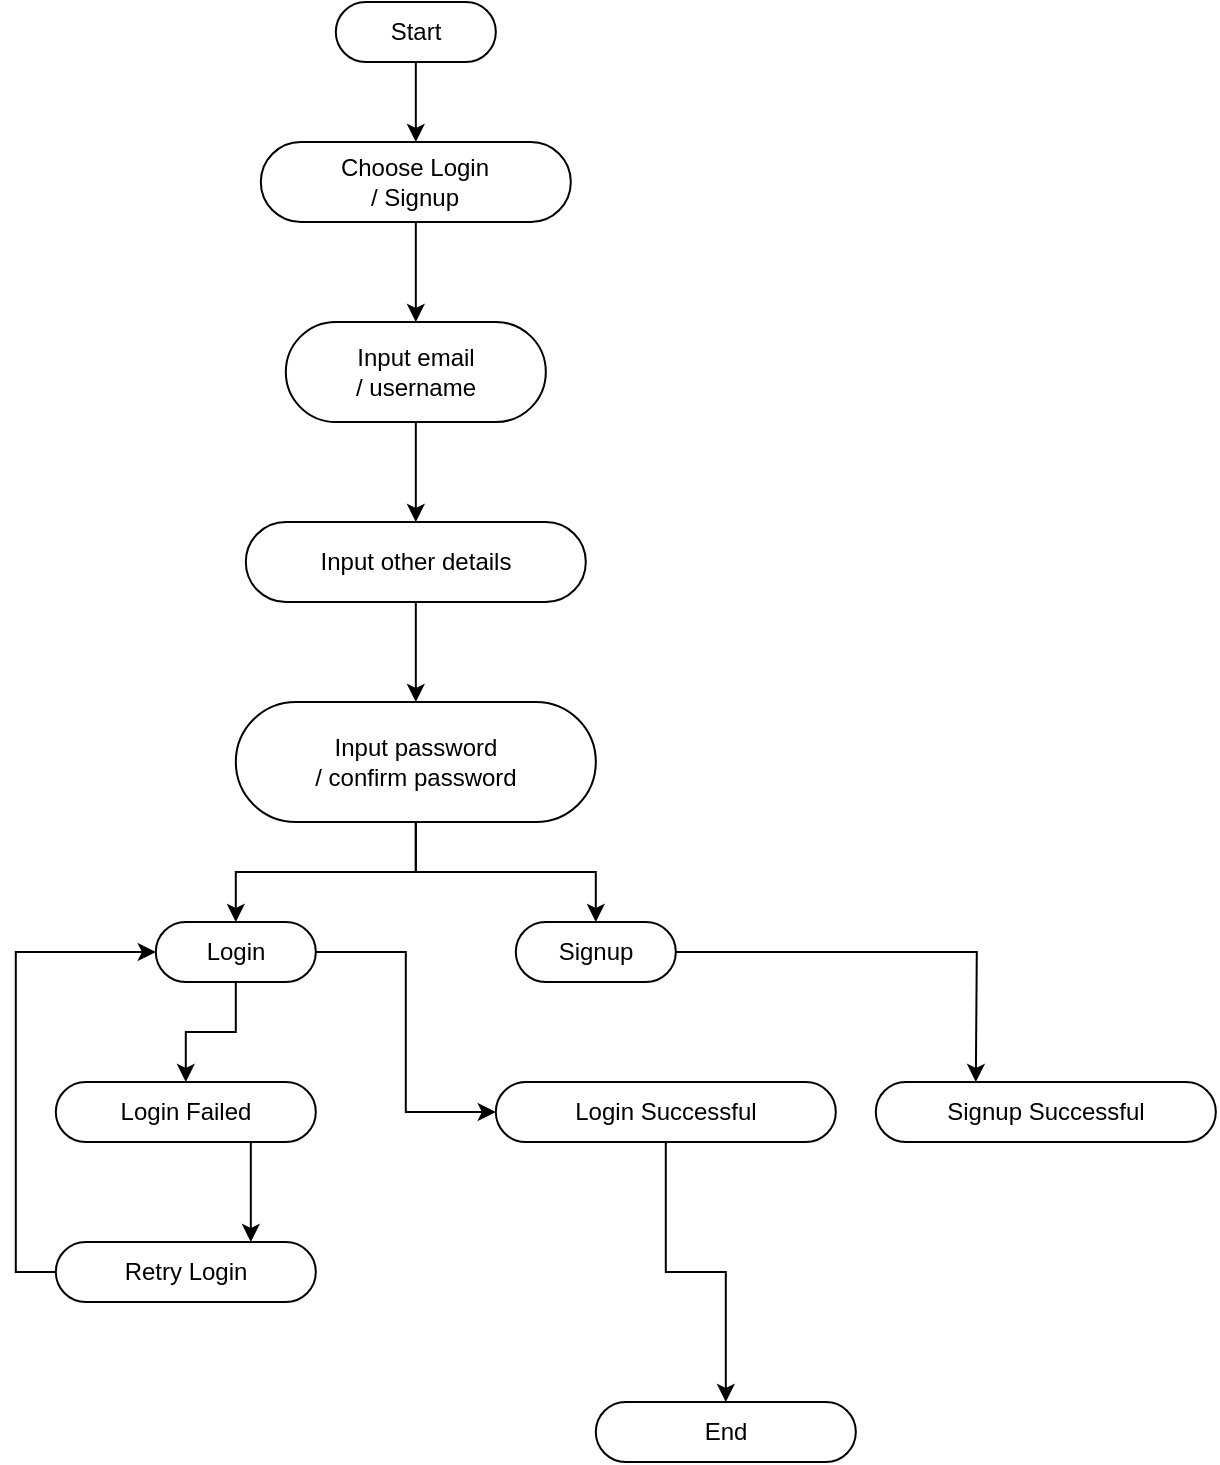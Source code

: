 <mxfile version="21.2.1" type="device">
  <diagram id="C5RBs43oDa-KdzZeNtuy" name="Page-1">
    <mxGraphModel dx="1805" dy="1042" grid="1" gridSize="10" guides="1" tooltips="1" connect="1" arrows="1" fold="1" page="1" pageScale="1" pageWidth="827" pageHeight="1169" math="0" shadow="0">
      <root>
        <mxCell id="WIyWlLk6GJQsqaUBKTNV-0" />
        <mxCell id="WIyWlLk6GJQsqaUBKTNV-1" parent="WIyWlLk6GJQsqaUBKTNV-0" />
        <mxCell id="kgaZ0UNHdoy9wtk1GKZp-28" style="edgeStyle=orthogonalEdgeStyle;rounded=0;orthogonalLoop=1;jettySize=auto;html=1;entryX=0.5;entryY=0.5;entryDx=0;entryDy=-20;entryPerimeter=0;" edge="1" parent="WIyWlLk6GJQsqaUBKTNV-1" source="kgaZ0UNHdoy9wtk1GKZp-0" target="kgaZ0UNHdoy9wtk1GKZp-1">
          <mxGeometry relative="1" as="geometry" />
        </mxCell>
        <mxCell id="kgaZ0UNHdoy9wtk1GKZp-0" value="Start" style="html=1;dashed=0;whiteSpace=wrap;shape=mxgraph.dfd.start" vertex="1" parent="WIyWlLk6GJQsqaUBKTNV-1">
          <mxGeometry x="273.91" y="60" width="80" height="30" as="geometry" />
        </mxCell>
        <mxCell id="kgaZ0UNHdoy9wtk1GKZp-27" style="edgeStyle=orthogonalEdgeStyle;rounded=0;orthogonalLoop=1;jettySize=auto;html=1;entryX=0.5;entryY=0.5;entryDx=0;entryDy=-25;entryPerimeter=0;" edge="1" parent="WIyWlLk6GJQsqaUBKTNV-1" source="kgaZ0UNHdoy9wtk1GKZp-1" target="kgaZ0UNHdoy9wtk1GKZp-2">
          <mxGeometry relative="1" as="geometry" />
        </mxCell>
        <mxCell id="kgaZ0UNHdoy9wtk1GKZp-1" value="Choose Login&lt;br&gt;/ Signup" style="html=1;dashed=0;whiteSpace=wrap;shape=mxgraph.dfd.start" vertex="1" parent="WIyWlLk6GJQsqaUBKTNV-1">
          <mxGeometry x="236.41" y="130" width="155" height="40" as="geometry" />
        </mxCell>
        <mxCell id="kgaZ0UNHdoy9wtk1GKZp-26" style="edgeStyle=orthogonalEdgeStyle;rounded=0;orthogonalLoop=1;jettySize=auto;html=1;entryX=0.5;entryY=0.5;entryDx=0;entryDy=-20;entryPerimeter=0;" edge="1" parent="WIyWlLk6GJQsqaUBKTNV-1" source="kgaZ0UNHdoy9wtk1GKZp-2" target="kgaZ0UNHdoy9wtk1GKZp-9">
          <mxGeometry relative="1" as="geometry" />
        </mxCell>
        <mxCell id="kgaZ0UNHdoy9wtk1GKZp-2" value="Input email&lt;br&gt;/ username" style="html=1;dashed=0;whiteSpace=wrap;shape=mxgraph.dfd.start" vertex="1" parent="WIyWlLk6GJQsqaUBKTNV-1">
          <mxGeometry x="248.91" y="220" width="130" height="50" as="geometry" />
        </mxCell>
        <mxCell id="kgaZ0UNHdoy9wtk1GKZp-17" style="edgeStyle=orthogonalEdgeStyle;rounded=0;orthogonalLoop=1;jettySize=auto;html=1;" edge="1" parent="WIyWlLk6GJQsqaUBKTNV-1" source="kgaZ0UNHdoy9wtk1GKZp-3">
          <mxGeometry relative="1" as="geometry">
            <mxPoint x="593.91" y="600" as="targetPoint" />
          </mxGeometry>
        </mxCell>
        <mxCell id="kgaZ0UNHdoy9wtk1GKZp-3" value="Signup" style="html=1;dashed=0;whiteSpace=wrap;shape=mxgraph.dfd.start" vertex="1" parent="WIyWlLk6GJQsqaUBKTNV-1">
          <mxGeometry x="363.91" y="520" width="80" height="30" as="geometry" />
        </mxCell>
        <mxCell id="kgaZ0UNHdoy9wtk1GKZp-13" style="edgeStyle=orthogonalEdgeStyle;rounded=0;orthogonalLoop=1;jettySize=auto;html=1;entryX=0;entryY=0.5;entryDx=0;entryDy=0;entryPerimeter=0;" edge="1" parent="WIyWlLk6GJQsqaUBKTNV-1" source="kgaZ0UNHdoy9wtk1GKZp-4" target="kgaZ0UNHdoy9wtk1GKZp-6">
          <mxGeometry relative="1" as="geometry" />
        </mxCell>
        <mxCell id="kgaZ0UNHdoy9wtk1GKZp-14" style="edgeStyle=orthogonalEdgeStyle;rounded=0;orthogonalLoop=1;jettySize=auto;html=1;entryX=0.5;entryY=0.5;entryDx=0;entryDy=-15;entryPerimeter=0;" edge="1" parent="WIyWlLk6GJQsqaUBKTNV-1" source="kgaZ0UNHdoy9wtk1GKZp-4" target="kgaZ0UNHdoy9wtk1GKZp-8">
          <mxGeometry relative="1" as="geometry" />
        </mxCell>
        <mxCell id="kgaZ0UNHdoy9wtk1GKZp-4" value="Login" style="html=1;dashed=0;whiteSpace=wrap;shape=mxgraph.dfd.start" vertex="1" parent="WIyWlLk6GJQsqaUBKTNV-1">
          <mxGeometry x="183.91" y="520" width="80" height="30" as="geometry" />
        </mxCell>
        <mxCell id="kgaZ0UNHdoy9wtk1GKZp-19" style="edgeStyle=orthogonalEdgeStyle;rounded=0;orthogonalLoop=1;jettySize=auto;html=1;entryX=0.5;entryY=0.5;entryDx=0;entryDy=-15;entryPerimeter=0;" edge="1" parent="WIyWlLk6GJQsqaUBKTNV-1" source="kgaZ0UNHdoy9wtk1GKZp-6" target="kgaZ0UNHdoy9wtk1GKZp-12">
          <mxGeometry relative="1" as="geometry" />
        </mxCell>
        <mxCell id="kgaZ0UNHdoy9wtk1GKZp-6" value="Login Successful" style="html=1;dashed=0;whiteSpace=wrap;shape=mxgraph.dfd.start" vertex="1" parent="WIyWlLk6GJQsqaUBKTNV-1">
          <mxGeometry x="353.91" y="600" width="170" height="30" as="geometry" />
        </mxCell>
        <mxCell id="kgaZ0UNHdoy9wtk1GKZp-23" style="edgeStyle=orthogonalEdgeStyle;rounded=0;orthogonalLoop=1;jettySize=auto;html=1;entryX=0.5;entryY=0.5;entryDx=0;entryDy=-15;entryPerimeter=0;" edge="1" parent="WIyWlLk6GJQsqaUBKTNV-1" source="kgaZ0UNHdoy9wtk1GKZp-7" target="kgaZ0UNHdoy9wtk1GKZp-4">
          <mxGeometry relative="1" as="geometry" />
        </mxCell>
        <mxCell id="kgaZ0UNHdoy9wtk1GKZp-24" style="edgeStyle=orthogonalEdgeStyle;rounded=0;orthogonalLoop=1;jettySize=auto;html=1;entryX=0.5;entryY=0.5;entryDx=0;entryDy=-15;entryPerimeter=0;" edge="1" parent="WIyWlLk6GJQsqaUBKTNV-1" source="kgaZ0UNHdoy9wtk1GKZp-7" target="kgaZ0UNHdoy9wtk1GKZp-3">
          <mxGeometry relative="1" as="geometry" />
        </mxCell>
        <mxCell id="kgaZ0UNHdoy9wtk1GKZp-7" value="Input password &lt;br&gt;/ confirm password" style="html=1;dashed=0;whiteSpace=wrap;shape=mxgraph.dfd.start" vertex="1" parent="WIyWlLk6GJQsqaUBKTNV-1">
          <mxGeometry x="223.91" y="410" width="180" height="60" as="geometry" />
        </mxCell>
        <mxCell id="kgaZ0UNHdoy9wtk1GKZp-21" style="edgeStyle=orthogonalEdgeStyle;rounded=0;orthogonalLoop=1;jettySize=auto;html=1;exitX=0.75;exitY=1;exitDx=0;exitDy=0;exitPerimeter=0;entryX=0.75;entryY=0;entryDx=0;entryDy=0;entryPerimeter=0;" edge="1" parent="WIyWlLk6GJQsqaUBKTNV-1" source="kgaZ0UNHdoy9wtk1GKZp-8" target="kgaZ0UNHdoy9wtk1GKZp-11">
          <mxGeometry relative="1" as="geometry" />
        </mxCell>
        <mxCell id="kgaZ0UNHdoy9wtk1GKZp-8" value="Login Failed" style="html=1;dashed=0;whiteSpace=wrap;shape=mxgraph.dfd.start" vertex="1" parent="WIyWlLk6GJQsqaUBKTNV-1">
          <mxGeometry x="133.91" y="600" width="130" height="30" as="geometry" />
        </mxCell>
        <mxCell id="kgaZ0UNHdoy9wtk1GKZp-25" style="edgeStyle=orthogonalEdgeStyle;rounded=0;orthogonalLoop=1;jettySize=auto;html=1;entryX=0.5;entryY=0.5;entryDx=0;entryDy=-30;entryPerimeter=0;" edge="1" parent="WIyWlLk6GJQsqaUBKTNV-1" source="kgaZ0UNHdoy9wtk1GKZp-9" target="kgaZ0UNHdoy9wtk1GKZp-7">
          <mxGeometry relative="1" as="geometry" />
        </mxCell>
        <mxCell id="kgaZ0UNHdoy9wtk1GKZp-9" value="Input other details" style="html=1;dashed=0;whiteSpace=wrap;shape=mxgraph.dfd.start" vertex="1" parent="WIyWlLk6GJQsqaUBKTNV-1">
          <mxGeometry x="228.91" y="320" width="170" height="40" as="geometry" />
        </mxCell>
        <mxCell id="kgaZ0UNHdoy9wtk1GKZp-22" style="edgeStyle=orthogonalEdgeStyle;rounded=0;orthogonalLoop=1;jettySize=auto;html=1;entryX=0;entryY=0.5;entryDx=0;entryDy=0;entryPerimeter=0;" edge="1" parent="WIyWlLk6GJQsqaUBKTNV-1" source="kgaZ0UNHdoy9wtk1GKZp-11" target="kgaZ0UNHdoy9wtk1GKZp-4">
          <mxGeometry relative="1" as="geometry">
            <Array as="points">
              <mxPoint x="113.91" y="695" />
              <mxPoint x="113.91" y="535" />
            </Array>
          </mxGeometry>
        </mxCell>
        <mxCell id="kgaZ0UNHdoy9wtk1GKZp-11" value="Retry Login" style="html=1;dashed=0;whiteSpace=wrap;shape=mxgraph.dfd.start" vertex="1" parent="WIyWlLk6GJQsqaUBKTNV-1">
          <mxGeometry x="133.91" y="680" width="130" height="30" as="geometry" />
        </mxCell>
        <mxCell id="kgaZ0UNHdoy9wtk1GKZp-12" value="End" style="html=1;dashed=0;whiteSpace=wrap;shape=mxgraph.dfd.start" vertex="1" parent="WIyWlLk6GJQsqaUBKTNV-1">
          <mxGeometry x="403.91" y="760" width="130" height="30" as="geometry" />
        </mxCell>
        <mxCell id="kgaZ0UNHdoy9wtk1GKZp-18" value="Signup Successful" style="html=1;dashed=0;whiteSpace=wrap;shape=mxgraph.dfd.start" vertex="1" parent="WIyWlLk6GJQsqaUBKTNV-1">
          <mxGeometry x="543.91" y="600" width="170" height="30" as="geometry" />
        </mxCell>
      </root>
    </mxGraphModel>
  </diagram>
</mxfile>
